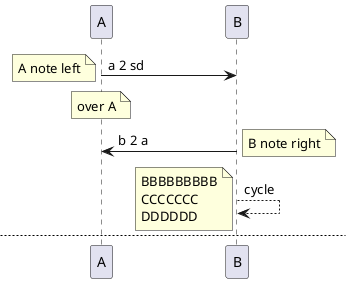 @startuml

participant A
participant B

A -> B: a 2 sd

note  left : A note left
note over A : over A

B -> A: b 2 a

note  right : B note right

B --> B: cycle
note left
 BBBBBBBBB
 CCCCCCC
 DDDDDD
end note

newpage

 note left of A #0f0 : left A


 note over  A,B #0ff
    over  A,B
 end note

 note over  A,B #f00 : over  A,B \n dsdsa

 newpage

 A -> B: aaaaa

 hnote left of A
 dsd
 end hnote


 hnote left of A :  "  left of A "

 hnote over A #f0f :  "  left of A "

  hnote right of A #0f0:  "  right of A "

  B -> A : bbbbbbbbbbbbbb
  rnote left of B
  dsfdf
  end rnote
















@enduml